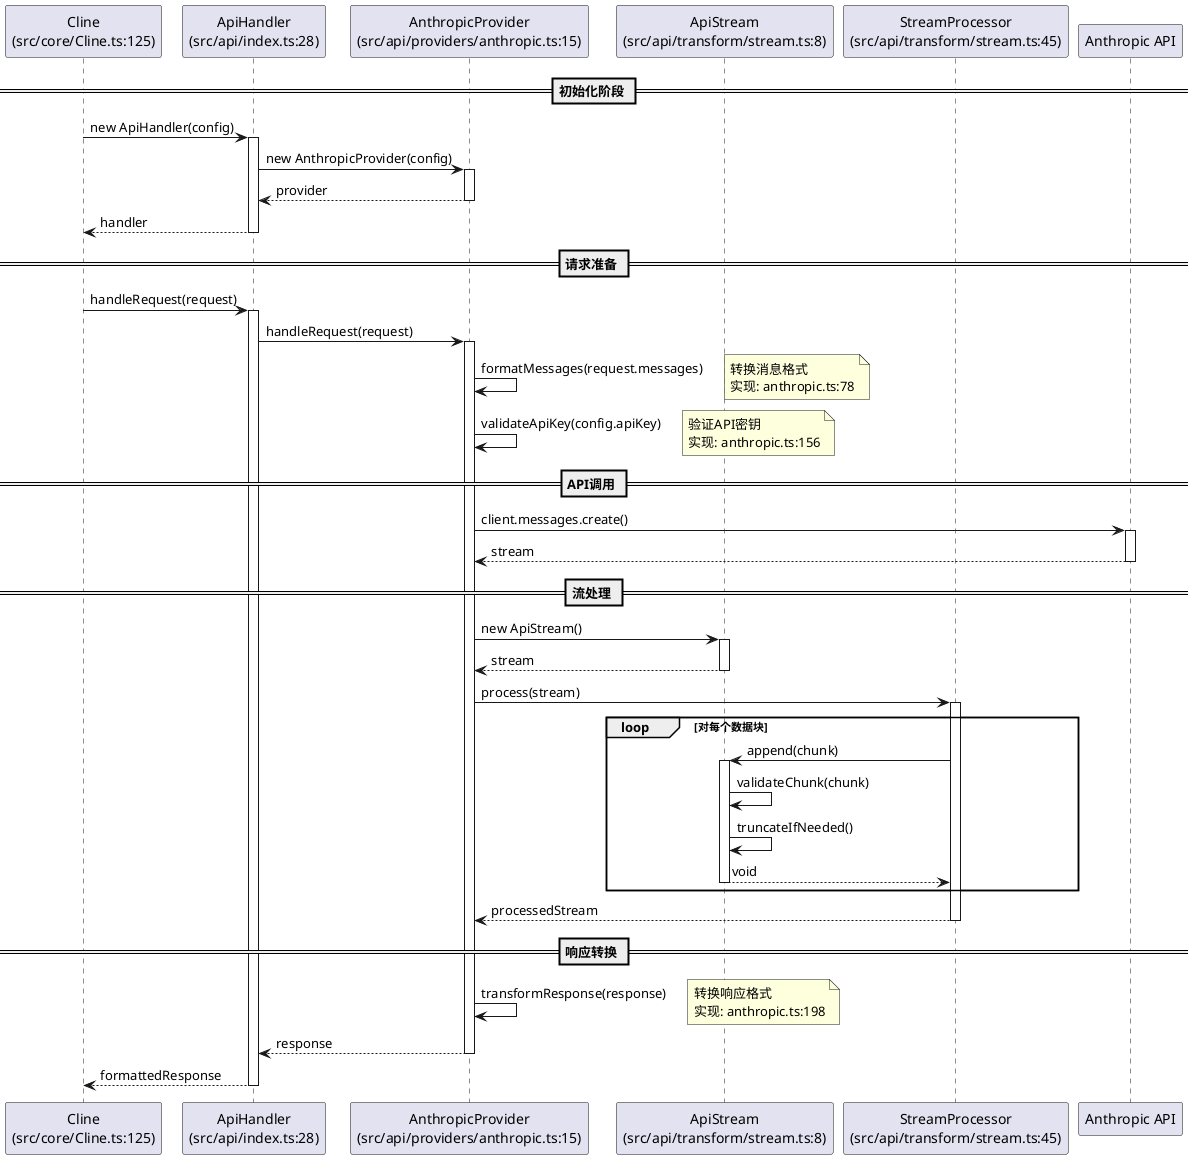 @startuml

' API Request Implementation Sequence Diagram
' Source files mapping:
' - src/api/index.ts
' - src/api/providers/*.ts
' - src/api/transform/*.ts

participant "Cline\n(src/core/Cline.ts:125)" as Cline
participant "ApiHandler\n(src/api/index.ts:28)" as Handler
participant "AnthropicProvider\n(src/api/providers/anthropic.ts:15)" as Provider
participant "ApiStream\n(src/api/transform/stream.ts:8)" as Stream
participant "StreamProcessor\n(src/api/transform/stream.ts:45)" as Processor
participant "Anthropic API" as API

== 初始化阶段 ==
Cline -> Handler: new ApiHandler(config)
activate Handler
Handler -> Provider: new AnthropicProvider(config)
activate Provider
Provider --> Handler: provider
deactivate Provider
Handler --> Cline: handler
deactivate Handler

== 请求准备 ==
Cline -> Handler: handleRequest(request)
activate Handler
Handler -> Provider: handleRequest(request)
activate Provider

Provider -> Provider: formatMessages(request.messages)
note right: 转换消息格式\n实现: anthropic.ts:78

Provider -> Provider: validateApiKey(config.apiKey)
note right: 验证API密钥\n实现: anthropic.ts:156

== API调用 ==
Provider -> API: client.messages.create()
activate API
API --> Provider: stream
deactivate API

== 流处理 ==
Provider -> Stream: new ApiStream()
activate Stream
Stream --> Provider: stream
deactivate Stream

Provider -> Processor: process(stream)
activate Processor

loop 对每个数据块
    Processor -> Stream: append(chunk)
    activate Stream
    Stream -> Stream: validateChunk(chunk)
    Stream -> Stream: truncateIfNeeded()
    Stream --> Processor: void
    deactivate Stream
end

Processor --> Provider: processedStream
deactivate Processor

== 响应转换 ==
Provider -> Provider: transformResponse(response)
note right: 转换响应格式\n实现: anthropic.ts:198

Provider --> Handler: response
deactivate Provider

Handler --> Cline: formattedResponse
deactivate Handler

@enduml 